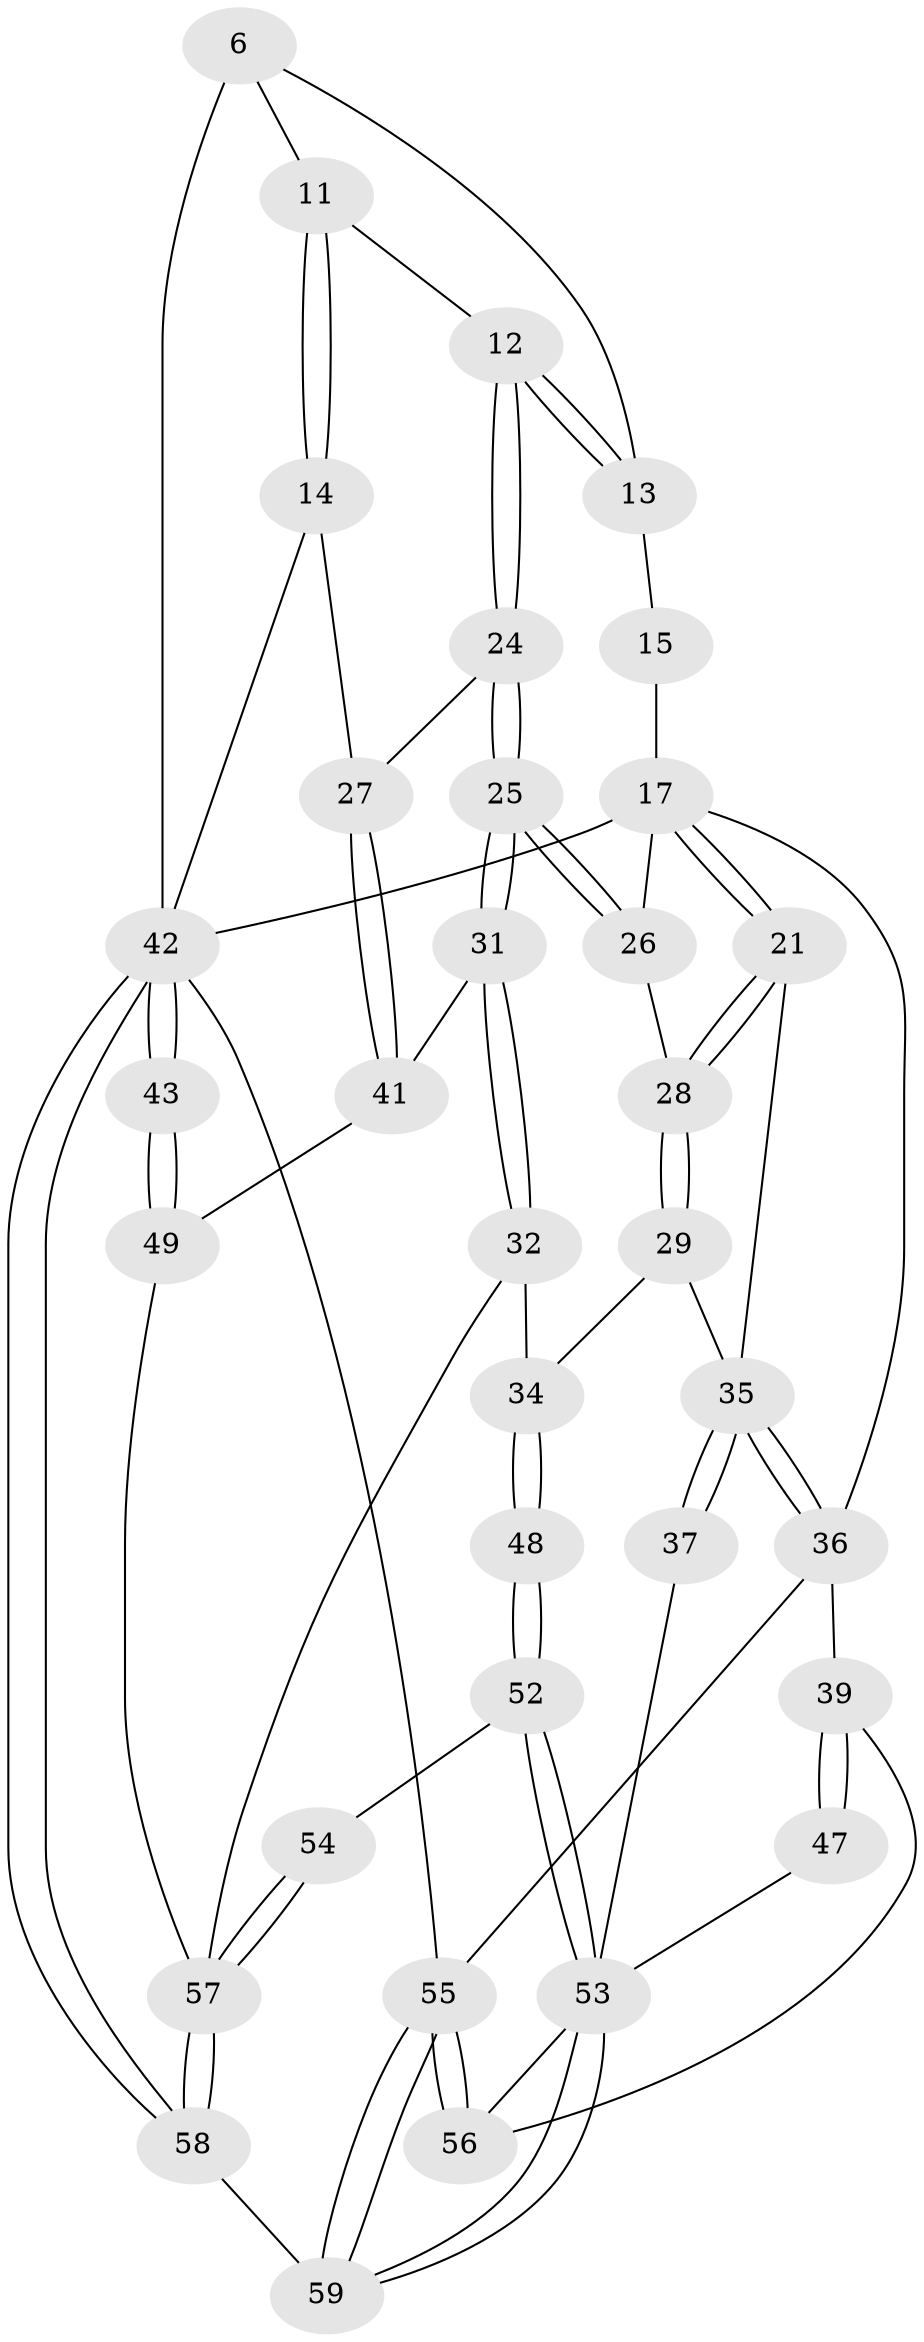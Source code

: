 // original degree distribution, {3: 0.03389830508474576, 6: 0.22033898305084745, 5: 0.4745762711864407, 4: 0.2711864406779661}
// Generated by graph-tools (version 1.1) at 2025/05/03/04/25 22:05:32]
// undirected, 35 vertices, 80 edges
graph export_dot {
graph [start="1"]
  node [color=gray90,style=filled];
  6 [pos="+0.7240461031190348+0.12129346041574193",super="+4+5"];
  11 [pos="+0.8281743819967959+0.1823230159466993"];
  12 [pos="+0.8342620305367631+0.26140416629780044"];
  13 [pos="+0.7609228674999509+0.2779420450725542",super="+7"];
  14 [pos="+1+0"];
  15 [pos="+0.6774415926057105+0.3295038690116246",super="+8"];
  17 [pos="+0.5162143850476661+0.30734235222609557",super="+10+16"];
  21 [pos="+0.5103474219632501+0.40564258670183756"];
  24 [pos="+0.8688183630350642+0.2956513334009766"];
  25 [pos="+0.7775509390422467+0.5359934248726831"];
  26 [pos="+0.6563959184335583+0.43711722026936356"];
  27 [pos="+1+0.36105154860242383"];
  28 [pos="+0.5749491576160063+0.4659905521088439"];
  29 [pos="+0.5071784167782+0.613882116417024"];
  31 [pos="+0.7910902134147305+0.5826572918556371"];
  32 [pos="+0.7891944276067795+0.5893291065889918"];
  34 [pos="+0.5346564721843537+0.6192428371667339",super="+33"];
  35 [pos="+0.3362312901387843+0.538405338981508",super="+23+30"];
  36 [pos="+0.23970040017146735+0.5697259786680321",super="+19+20"];
  37 [pos="+0.42702737251176026+0.6434196845222794"];
  39 [pos="+7.118445095056565e-05+0.5894550034394687",super="+38"];
  41 [pos="+1+0.454344272433895"];
  42 [pos="+1+1",super="+2+3"];
  43 [pos="+1+1"];
  47 [pos="+0.18852064371357571+0.7421584193262389"];
  48 [pos="+0.6402201047181594+0.7460023136525583"];
  49 [pos="+0.8661474189058024+0.7376164163582977",super="+44"];
  52 [pos="+0.6395424234033895+0.8087223644632875"];
  53 [pos="+0.3850320903801311+0.8512793306764446",super="+45+46"];
  54 [pos="+0.6420312881421845+0.810050121042816"];
  55 [pos="+0+1",super="+18"];
  56 [pos="+0+0.9663116514894002",super="+40"];
  57 [pos="+0.8187418303744465+1",super="+50+51"];
  58 [pos="+0.8214403619211186+1"];
  59 [pos="+0.4065286039849559+1"];
  6 -- 42 [weight=2];
  6 -- 11;
  6 -- 13;
  11 -- 12;
  11 -- 14;
  11 -- 14;
  12 -- 13;
  12 -- 13;
  12 -- 24;
  12 -- 24;
  13 -- 15 [weight=2];
  14 -- 27;
  14 -- 42;
  15 -- 17 [weight=2];
  17 -- 21;
  17 -- 21;
  17 -- 42;
  17 -- 36;
  17 -- 26;
  21 -- 28;
  21 -- 28;
  21 -- 35;
  24 -- 25;
  24 -- 25;
  24 -- 27;
  25 -- 26;
  25 -- 26;
  25 -- 31;
  25 -- 31;
  26 -- 28;
  27 -- 41;
  27 -- 41;
  28 -- 29;
  28 -- 29;
  29 -- 34;
  29 -- 35;
  31 -- 32;
  31 -- 32;
  31 -- 41;
  32 -- 34;
  32 -- 57;
  34 -- 48 [weight=2];
  34 -- 48;
  35 -- 36 [weight=2];
  35 -- 36;
  35 -- 37 [weight=2];
  35 -- 37;
  36 -- 39;
  36 -- 55;
  37 -- 53;
  39 -- 47 [weight=2];
  39 -- 47;
  39 -- 56;
  41 -- 49;
  42 -- 43;
  42 -- 43;
  42 -- 58;
  42 -- 58;
  42 -- 55 [weight=2];
  43 -- 49 [weight=2];
  43 -- 49;
  47 -- 53;
  48 -- 52;
  48 -- 52;
  49 -- 57;
  52 -- 53;
  52 -- 53;
  52 -- 54;
  53 -- 59;
  53 -- 59;
  53 -- 56;
  54 -- 57 [weight=2];
  54 -- 57;
  55 -- 56 [weight=2];
  55 -- 56;
  55 -- 59;
  55 -- 59;
  57 -- 58;
  57 -- 58;
  58 -- 59;
}
